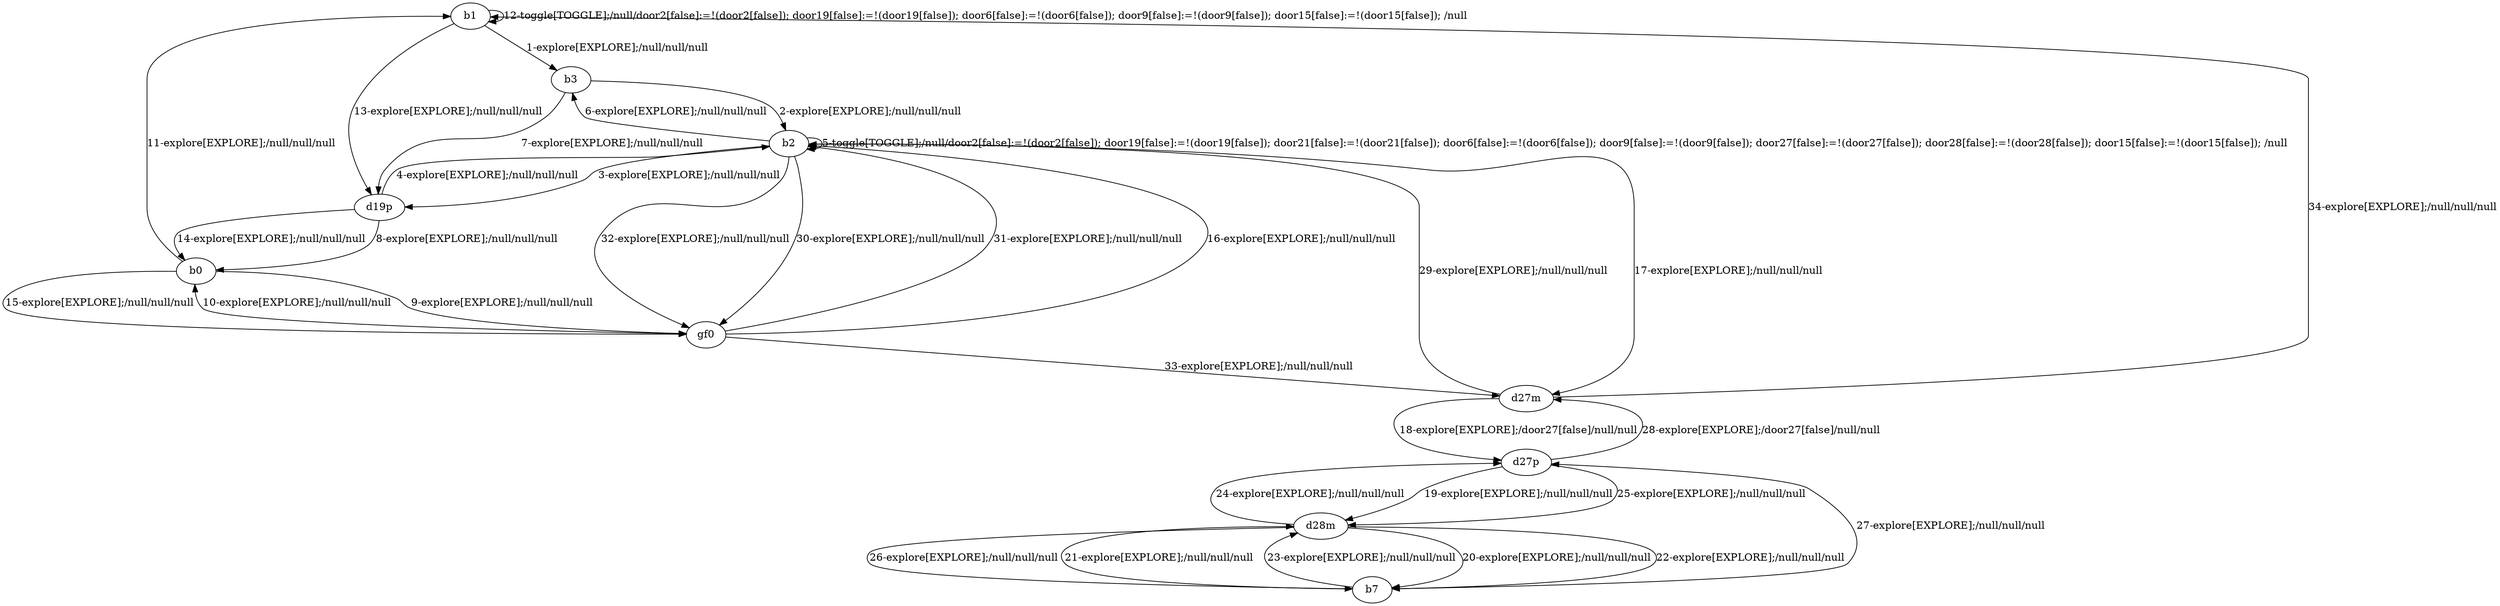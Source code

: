 # Total number of goals covered by this test: 2
# d28m --> b7
# b7 --> d28m

digraph g {
"b1" -> "b3" [label = "1-explore[EXPLORE];/null/null/null"];
"b3" -> "b2" [label = "2-explore[EXPLORE];/null/null/null"];
"b2" -> "d19p" [label = "3-explore[EXPLORE];/null/null/null"];
"d19p" -> "b2" [label = "4-explore[EXPLORE];/null/null/null"];
"b2" -> "b2" [label = "5-toggle[TOGGLE];/null/door2[false]:=!(door2[false]); door19[false]:=!(door19[false]); door21[false]:=!(door21[false]); door6[false]:=!(door6[false]); door9[false]:=!(door9[false]); door27[false]:=!(door27[false]); door28[false]:=!(door28[false]); door15[false]:=!(door15[false]); /null"];
"b2" -> "b3" [label = "6-explore[EXPLORE];/null/null/null"];
"b3" -> "d19p" [label = "7-explore[EXPLORE];/null/null/null"];
"d19p" -> "b0" [label = "8-explore[EXPLORE];/null/null/null"];
"b0" -> "gf0" [label = "9-explore[EXPLORE];/null/null/null"];
"gf0" -> "b0" [label = "10-explore[EXPLORE];/null/null/null"];
"b0" -> "b1" [label = "11-explore[EXPLORE];/null/null/null"];
"b1" -> "b1" [label = "12-toggle[TOGGLE];/null/door2[false]:=!(door2[false]); door19[false]:=!(door19[false]); door6[false]:=!(door6[false]); door9[false]:=!(door9[false]); door15[false]:=!(door15[false]); /null"];
"b1" -> "d19p" [label = "13-explore[EXPLORE];/null/null/null"];
"d19p" -> "b0" [label = "14-explore[EXPLORE];/null/null/null"];
"b0" -> "gf0" [label = "15-explore[EXPLORE];/null/null/null"];
"gf0" -> "b2" [label = "16-explore[EXPLORE];/null/null/null"];
"b2" -> "d27m" [label = "17-explore[EXPLORE];/null/null/null"];
"d27m" -> "d27p" [label = "18-explore[EXPLORE];/door27[false]/null/null"];
"d27p" -> "d28m" [label = "19-explore[EXPLORE];/null/null/null"];
"d28m" -> "b7" [label = "20-explore[EXPLORE];/null/null/null"];
"b7" -> "d28m" [label = "21-explore[EXPLORE];/null/null/null"];
"d28m" -> "b7" [label = "22-explore[EXPLORE];/null/null/null"];
"b7" -> "d28m" [label = "23-explore[EXPLORE];/null/null/null"];
"d28m" -> "d27p" [label = "24-explore[EXPLORE];/null/null/null"];
"d27p" -> "d28m" [label = "25-explore[EXPLORE];/null/null/null"];
"d28m" -> "b7" [label = "26-explore[EXPLORE];/null/null/null"];
"b7" -> "d27p" [label = "27-explore[EXPLORE];/null/null/null"];
"d27p" -> "d27m" [label = "28-explore[EXPLORE];/door27[false]/null/null"];
"d27m" -> "b2" [label = "29-explore[EXPLORE];/null/null/null"];
"b2" -> "gf0" [label = "30-explore[EXPLORE];/null/null/null"];
"gf0" -> "b2" [label = "31-explore[EXPLORE];/null/null/null"];
"b2" -> "gf0" [label = "32-explore[EXPLORE];/null/null/null"];
"gf0" -> "d27m" [label = "33-explore[EXPLORE];/null/null/null"];
"d27m" -> "b1" [label = "34-explore[EXPLORE];/null/null/null"];
}
